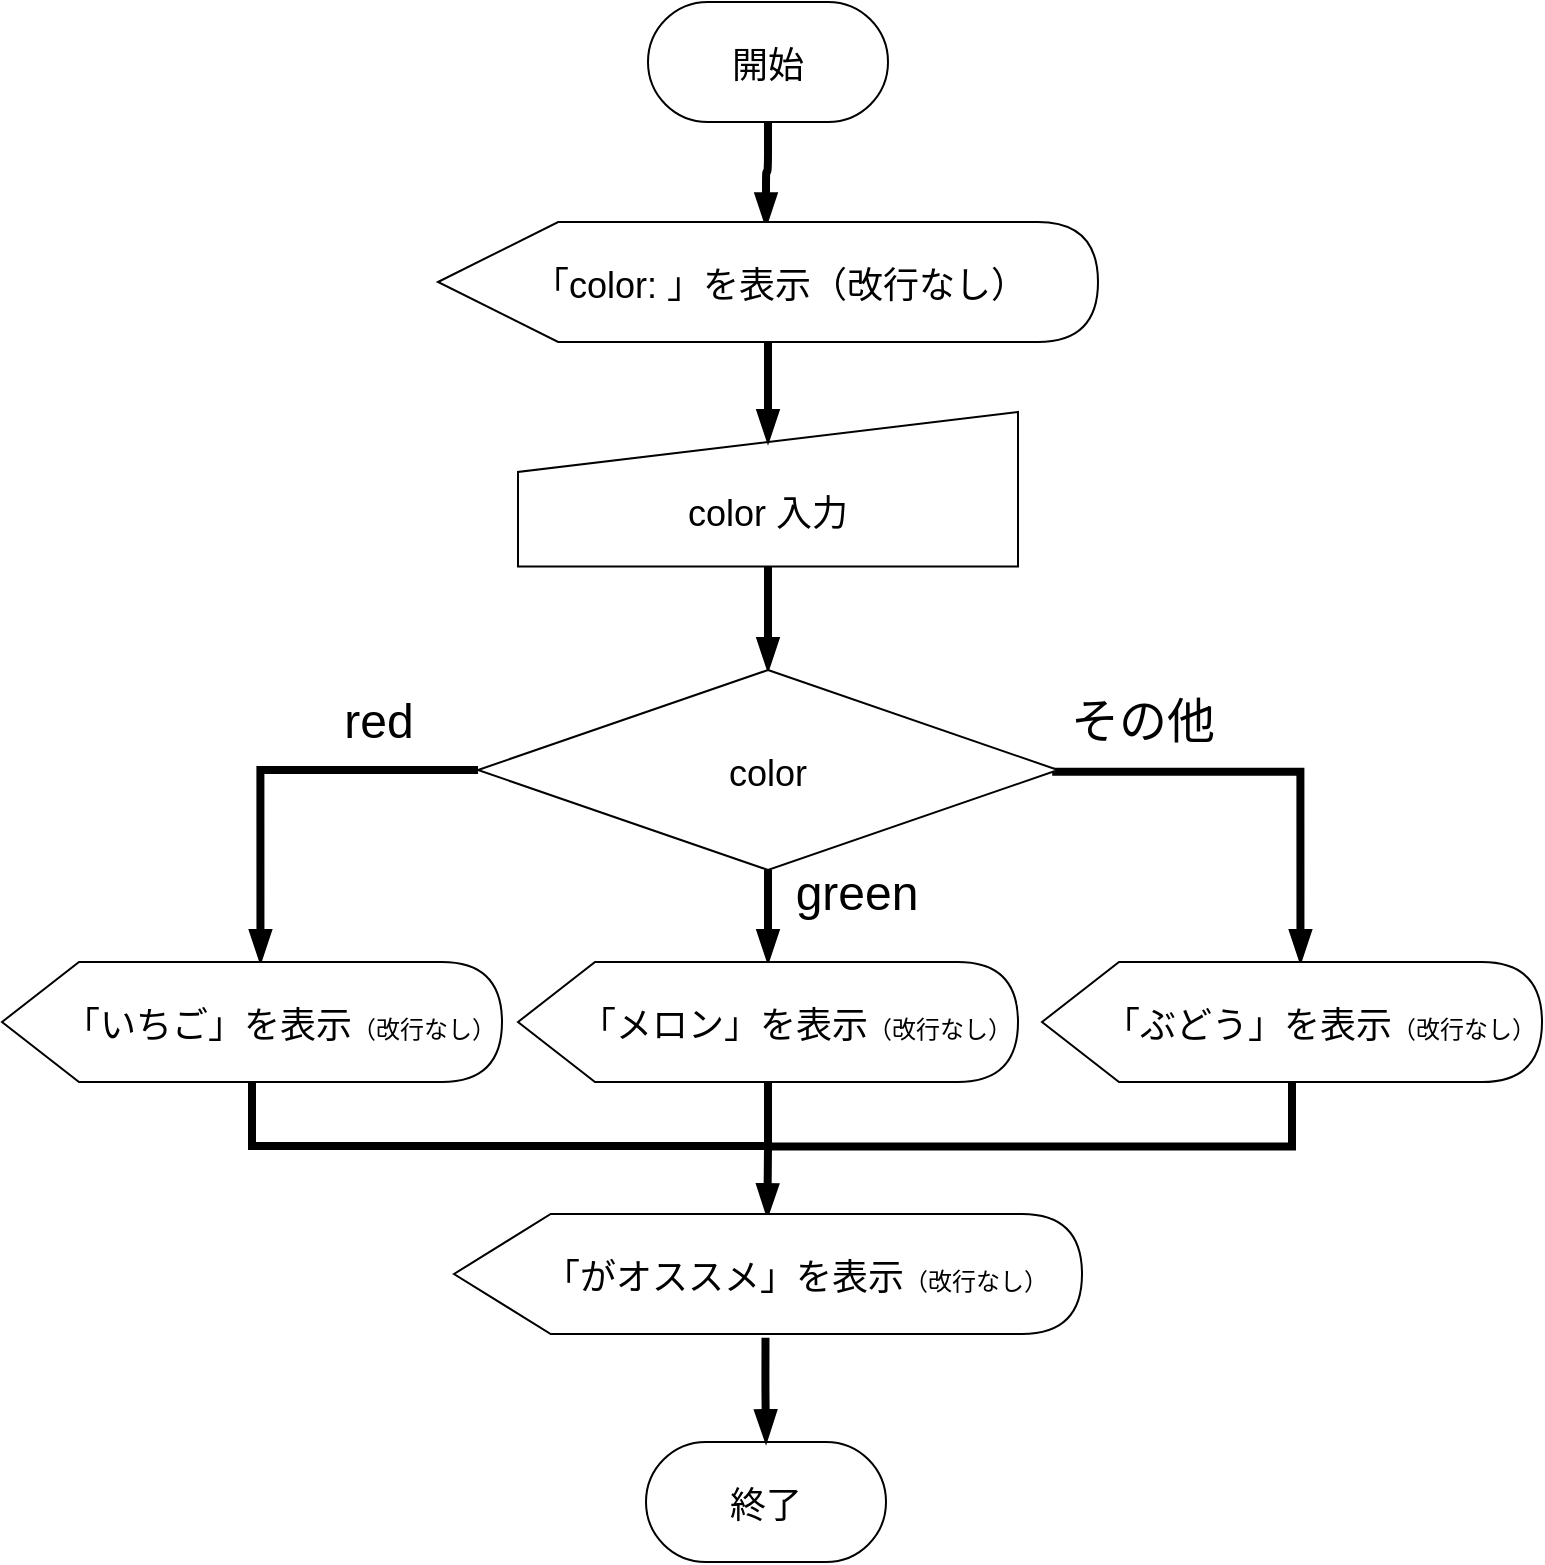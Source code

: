 <mxfile>
    <diagram id="c4GTyKVFCKA0cYsm1K__" name="ページ1">
        <mxGraphModel dx="1243" dy="966" grid="1" gridSize="10" guides="1" tooltips="1" connect="1" arrows="1" fold="1" page="1" pageScale="1" pageWidth="827" pageHeight="1169" math="0" shadow="0">
            <root>
                <mxCell id="0"/>
                <mxCell id="1" parent="0"/>
                <mxCell id="27" style="edgeStyle=orthogonalEdgeStyle;html=1;entryX=0.497;entryY=0.027;entryDx=0;entryDy=0;entryPerimeter=0;fontSize=24;endArrow=blockThin;endFill=1;strokeWidth=4;" parent="1" source="2" target="22" edge="1">
                    <mxGeometry relative="1" as="geometry"/>
                </mxCell>
                <mxCell id="2" value="&lt;font style=&quot;font-size: 18px;&quot;&gt;開始&lt;/font&gt;" style="rounded=1;whiteSpace=wrap;html=1;arcSize=50;fontSize=24;" parent="1" vertex="1">
                    <mxGeometry x="333" y="160" width="120" height="60" as="geometry"/>
                </mxCell>
                <mxCell id="14" style="edgeStyle=none;html=1;exitX=0.5;exitY=1;exitDx=0;exitDy=0;entryX=0.5;entryY=0;entryDx=0;entryDy=0;entryPerimeter=0;fontSize=20;endArrow=blockThin;endFill=1;strokeWidth=4;" parent="1" source="21" target="6" edge="1">
                    <mxGeometry relative="1" as="geometry">
                        <mxPoint x="393" y="453" as="sourcePoint"/>
                    </mxGeometry>
                </mxCell>
                <mxCell id="4" value="&lt;font style=&quot;font-size: 18px;&quot;&gt;終了&lt;/font&gt;" style="rounded=1;whiteSpace=wrap;html=1;arcSize=50;fontSize=24;" parent="1" vertex="1">
                    <mxGeometry x="332" y="880" width="120" height="60" as="geometry"/>
                </mxCell>
                <mxCell id="31" style="edgeStyle=orthogonalEdgeStyle;html=1;fontSize=19;endArrow=blockThin;endFill=1;strokeWidth=4;" parent="1" source="6" target="43" edge="1">
                    <mxGeometry relative="1" as="geometry">
                        <mxPoint x="388" y="630" as="targetPoint"/>
                    </mxGeometry>
                </mxCell>
                <mxCell id="36" style="edgeStyle=orthogonalEdgeStyle;rounded=0;html=1;entryX=0;entryY=0;entryDx=129.231;entryDy=0;entryPerimeter=0;fontSize=19;endArrow=blockThin;endFill=1;strokeWidth=4;exitX=0.99;exitY=0.509;exitDx=0;exitDy=0;exitPerimeter=0;" parent="1" source="6" target="44" edge="1">
                    <mxGeometry relative="1" as="geometry">
                        <mxPoint x="721.64" y="614.02" as="targetPoint"/>
                        <Array as="points">
                            <mxPoint x="659" y="545"/>
                        </Array>
                    </mxGeometry>
                </mxCell>
                <mxCell id="41" style="edgeStyle=orthogonalEdgeStyle;html=1;exitX=0;exitY=0.5;exitDx=0;exitDy=0;exitPerimeter=0;entryX=0;entryY=0;entryDx=129.231;entryDy=0;entryPerimeter=0;fontSize=18;strokeWidth=4;rounded=0;endArrow=blockThin;endFill=1;" edge="1" parent="1" source="6" target="39">
                    <mxGeometry relative="1" as="geometry"/>
                </mxCell>
                <mxCell id="6" value="&lt;font style=&quot;font-size: 18px;&quot;&gt;color&lt;/font&gt;" style="strokeWidth=1;html=1;shape=mxgraph.flowchart.decision;whiteSpace=wrap;fontSize=24;" parent="1" vertex="1">
                    <mxGeometry x="248" y="494" width="290" height="100" as="geometry"/>
                </mxCell>
                <mxCell id="21" value="&lt;font style=&quot;font-size: 18px;&quot;&gt;color 入力&lt;/font&gt;" style="shape=manualInput;whiteSpace=wrap;html=1;fontSize=24;spacingTop=20;strokeWidth=1;" parent="1" vertex="1">
                    <mxGeometry x="268" y="365" width="250" height="77.27" as="geometry"/>
                </mxCell>
                <mxCell id="25" style="edgeStyle=orthogonalEdgeStyle;html=1;fontSize=24;strokeWidth=4;endArrow=blockThin;endFill=1;" parent="1" source="22" edge="1">
                    <mxGeometry relative="1" as="geometry">
                        <mxPoint x="393" y="380" as="targetPoint"/>
                    </mxGeometry>
                </mxCell>
                <mxCell id="22" value="&lt;font style=&quot;font-size: 18px;&quot;&gt;「color: 」を表示&lt;font style=&quot;&quot;&gt;（改行なし）&lt;/font&gt;&lt;/font&gt;" style="shape=display;whiteSpace=wrap;html=1;fontSize=24;spacingLeft=12;strokeWidth=1;size=0.182;" parent="1" vertex="1">
                    <mxGeometry x="228" y="270" width="330" height="60" as="geometry"/>
                </mxCell>
                <mxCell id="32" style="edgeStyle=orthogonalEdgeStyle;html=1;entryX=0.5;entryY=0;entryDx=0;entryDy=0;fontSize=19;endArrow=blockThin;endFill=1;strokeWidth=4;exitX=0.496;exitY=1.032;exitDx=0;exitDy=0;exitPerimeter=0;" parent="1" source="46" target="4" edge="1">
                    <mxGeometry relative="1" as="geometry">
                        <mxPoint x="393" y="800.0" as="sourcePoint"/>
                    </mxGeometry>
                </mxCell>
                <mxCell id="37" value="green" style="text;html=1;align=center;verticalAlign=middle;resizable=0;points=[];autosize=1;strokeColor=none;fillColor=none;fontSize=24;" parent="1" vertex="1">
                    <mxGeometry x="397" y="586" width="80" height="40" as="geometry"/>
                </mxCell>
                <mxCell id="38" value="その他" style="text;html=1;align=center;verticalAlign=middle;resizable=0;points=[];autosize=1;strokeColor=none;fillColor=none;fontSize=24;" parent="1" vertex="1">
                    <mxGeometry x="530" y="500" width="100" height="40" as="geometry"/>
                </mxCell>
                <mxCell id="49" style="edgeStyle=orthogonalEdgeStyle;rounded=0;html=1;strokeWidth=4;fontSize=12;endArrow=none;endFill=0;" edge="1" parent="1" source="39">
                    <mxGeometry relative="1" as="geometry">
                        <mxPoint x="392.652" y="730.522" as="targetPoint"/>
                        <Array as="points">
                            <mxPoint x="135" y="732"/>
                            <mxPoint x="393" y="732"/>
                        </Array>
                    </mxGeometry>
                </mxCell>
                <mxCell id="39" value="&lt;font style=&quot;&quot;&gt;&lt;span style=&quot;font-size: 18px;&quot;&gt;「いちご」を表示&lt;/span&gt;&lt;font style=&quot;font-size: 12px;&quot;&gt;（改行なし）&lt;/font&gt;&lt;/font&gt;" style="shape=display;whiteSpace=wrap;html=1;fontSize=24;spacingLeft=28;strokeWidth=1;size=0.154;" vertex="1" parent="1">
                    <mxGeometry x="10" y="640" width="250" height="60" as="geometry"/>
                </mxCell>
                <mxCell id="42" value="red" style="text;html=1;align=center;verticalAlign=middle;resizable=0;points=[];autosize=1;strokeColor=none;fillColor=none;fontSize=24;" vertex="1" parent="1">
                    <mxGeometry x="168" y="500" width="60" height="40" as="geometry"/>
                </mxCell>
                <mxCell id="47" style="edgeStyle=orthogonalEdgeStyle;rounded=0;html=1;entryX=0.499;entryY=0.017;entryDx=0;entryDy=0;entryPerimeter=0;strokeWidth=4;fontSize=12;endArrow=blockThin;endFill=1;" edge="1" parent="1" source="43" target="46">
                    <mxGeometry relative="1" as="geometry"/>
                </mxCell>
                <mxCell id="43" value="&lt;font style=&quot;&quot;&gt;&lt;span style=&quot;font-size: 18px;&quot;&gt;「メロン」を表示&lt;/span&gt;&lt;font style=&quot;font-size: 12px;&quot;&gt;（改行なし）&lt;/font&gt;&lt;/font&gt;" style="shape=display;whiteSpace=wrap;html=1;fontSize=24;spacingLeft=28;strokeWidth=1;size=0.154;" vertex="1" parent="1">
                    <mxGeometry x="268" y="640" width="250" height="60" as="geometry"/>
                </mxCell>
                <mxCell id="48" style="edgeStyle=orthogonalEdgeStyle;rounded=0;html=1;strokeWidth=4;fontSize=12;endArrow=none;endFill=0;" edge="1" parent="1" source="44">
                    <mxGeometry relative="1" as="geometry">
                        <mxPoint x="393.522" y="732.261" as="targetPoint"/>
                        <Array as="points">
                            <mxPoint x="655" y="732"/>
                        </Array>
                    </mxGeometry>
                </mxCell>
                <mxCell id="44" value="&lt;font style=&quot;&quot;&gt;&lt;span style=&quot;font-size: 18px;&quot;&gt;「ぶどう」を表示&lt;/span&gt;&lt;font style=&quot;font-size: 12px;&quot;&gt;（改行なし）&lt;/font&gt;&lt;/font&gt;" style="shape=display;whiteSpace=wrap;html=1;fontSize=24;spacingLeft=28;strokeWidth=1;size=0.154;" vertex="1" parent="1">
                    <mxGeometry x="530" y="640" width="250" height="60" as="geometry"/>
                </mxCell>
                <mxCell id="46" value="&lt;font style=&quot;&quot;&gt;&lt;span style=&quot;font-size: 18px;&quot;&gt;「がオススメ」を表示&lt;/span&gt;&lt;font style=&quot;font-size: 12px;&quot;&gt;（改行なし）&lt;/font&gt;&lt;/font&gt;" style="shape=display;whiteSpace=wrap;html=1;fontSize=24;spacingLeft=28;strokeWidth=1;size=0.154;" vertex="1" parent="1">
                    <mxGeometry x="236" y="766" width="314" height="60" as="geometry"/>
                </mxCell>
            </root>
        </mxGraphModel>
    </diagram>
</mxfile>